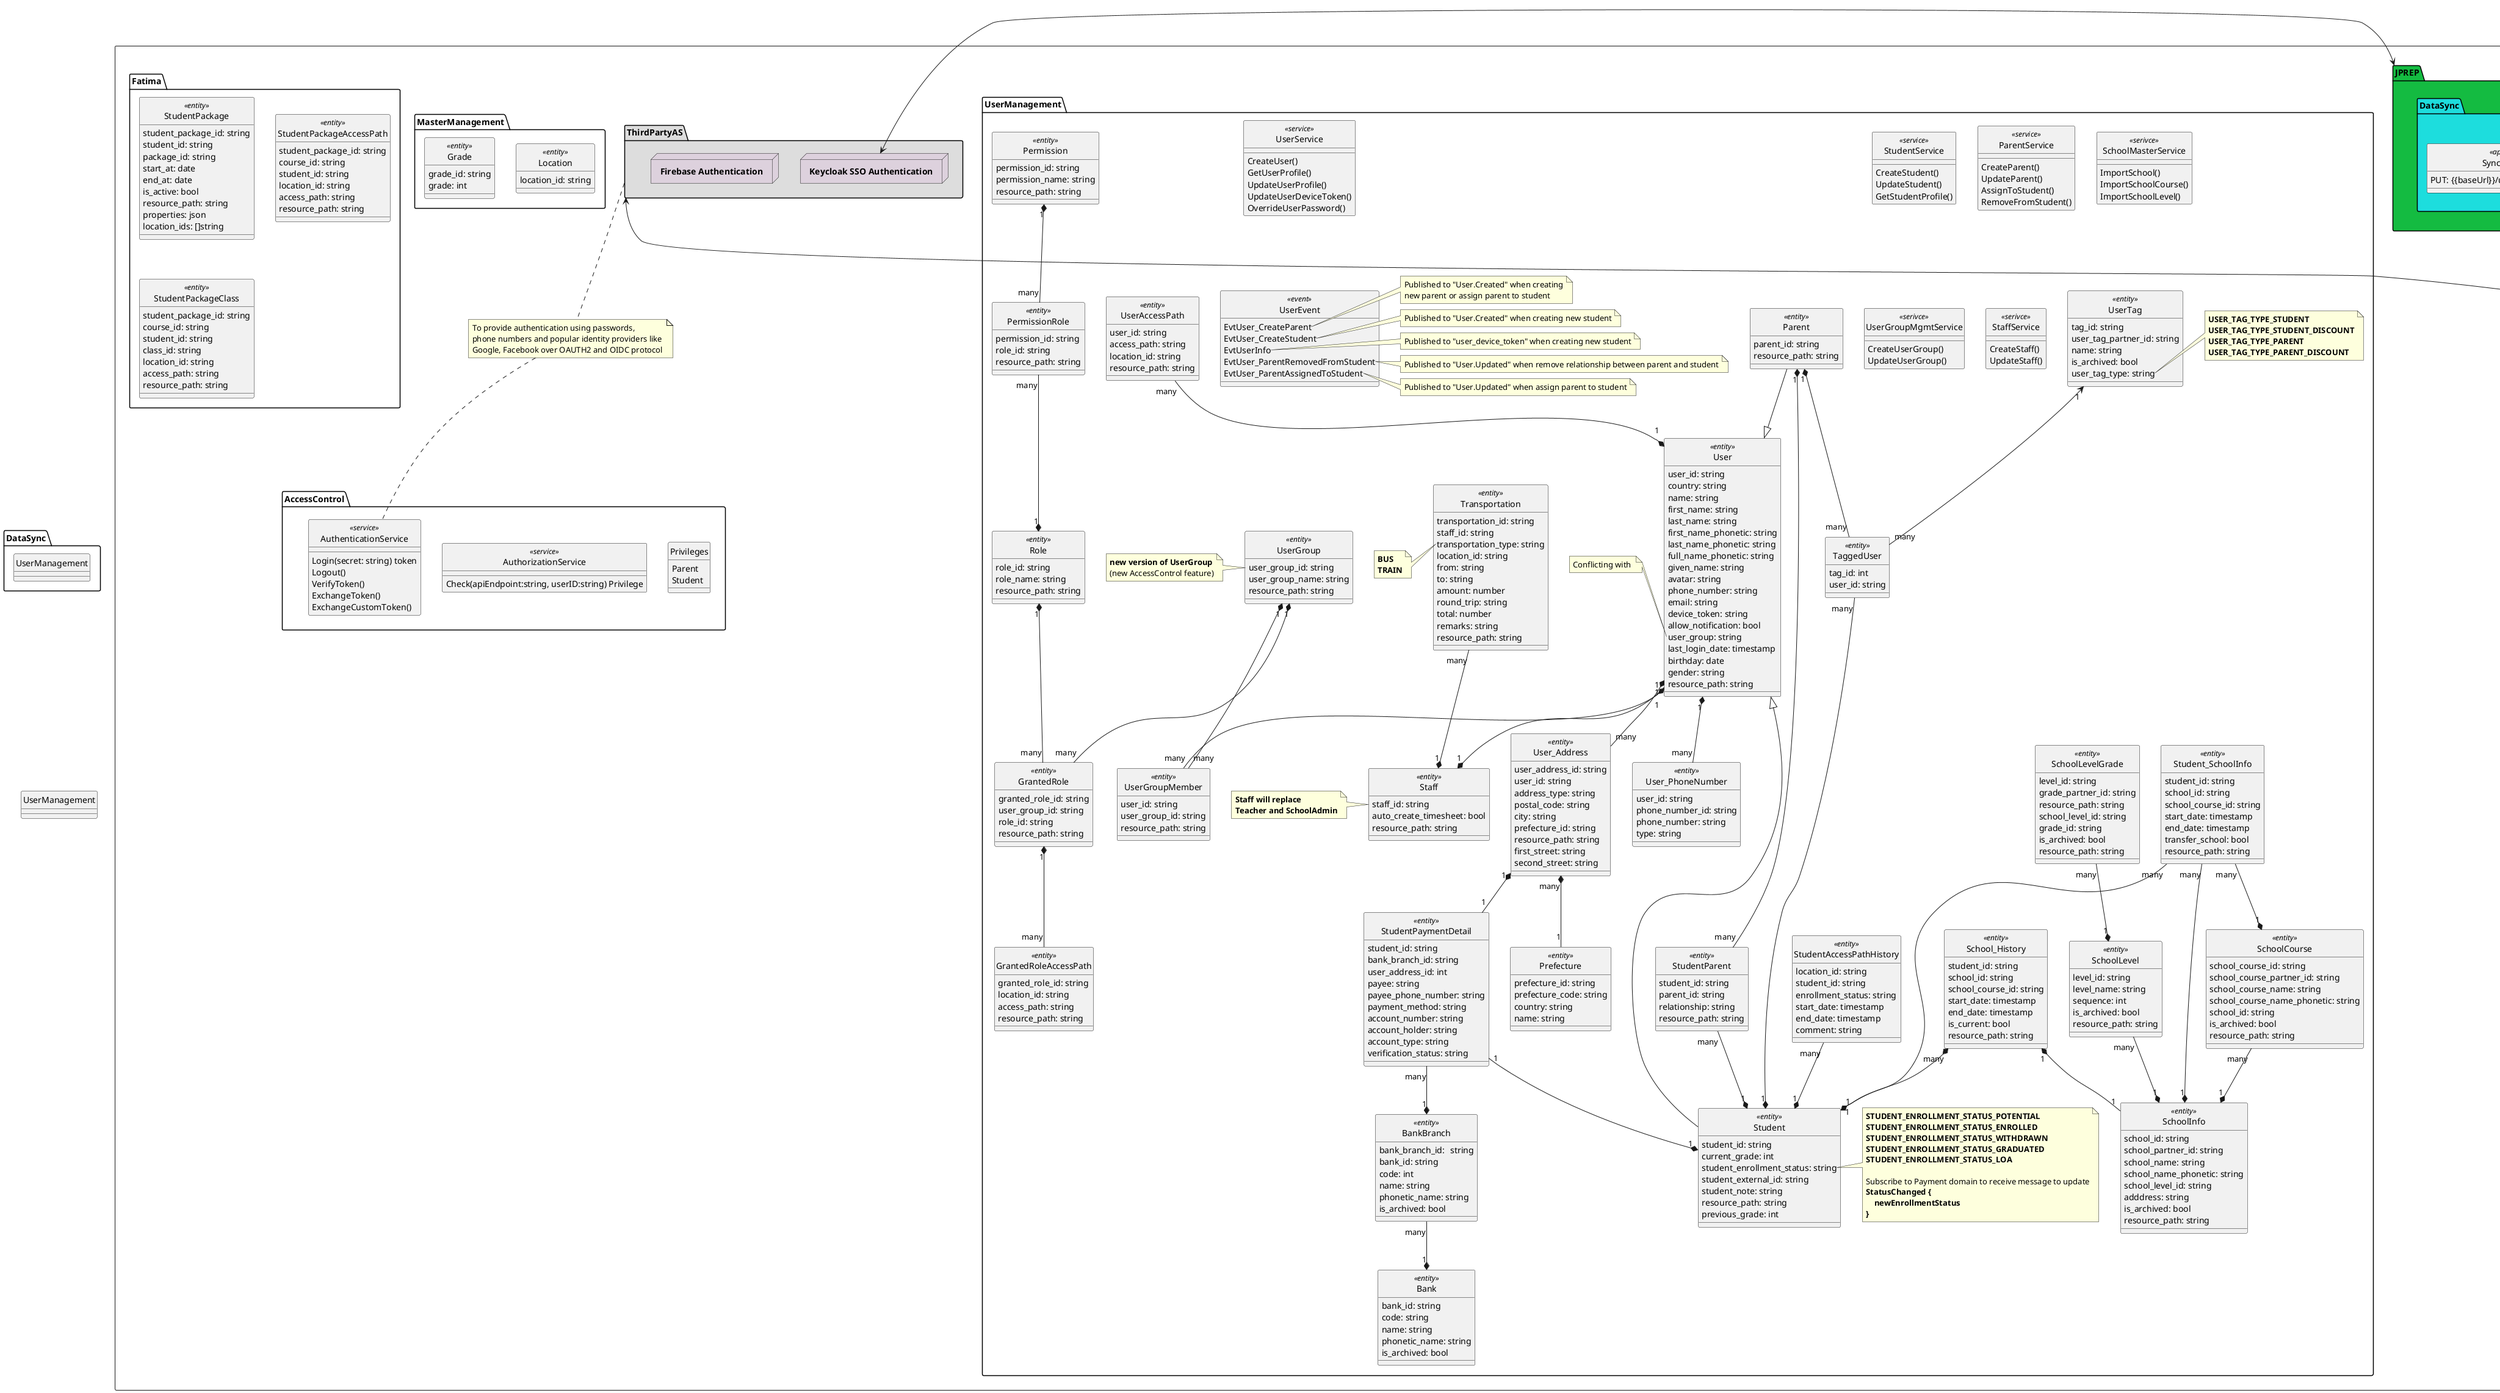 @startuml
hide circle
' skinparam groupInheritance 2
' skinparam Linetype polyline


rectangle {
    package "JPREP" #14BB41 {
        namespace DataSync #1DDDDD {
            namespace UserManagement {
                class Student <<payload>> {
                }
                class Staff <<payload>> {
                }
            }
            class SyncAPI <<api>> {
                PUT: {{baseUrl}}/user-registration
            }
        }
    }
    namespace ThirdPartyAS #DDDDDD {
        node firebase #DDD1DD [
        **Firebase Authentication**
        ]
        node keycloak #DDD1DD [
        **Keycloak SSO Authentication**
        ]
    }

    namespace UserManagement {
        class UserService <<service>> {
            CreateUser()
            GetUserProfile()
            UpdateUserProfile()
            UpdateUserDeviceToken()
            OverrideUserPassword()
        }
        class StudentService <<service>> {
            CreateStudent()
            UpdateStudent()
            GetStudentProfile()
        }
        class ParentService <<service>> {
            CreateParent()
            UpdateParent()
            AssignToStudent()
            RemoveFromStudent()
        }
        class SchoolMasterService <<serivce>>{
            ImportSchool()
            ImportSchoolCourse()
            ImportSchoolLevel()
        }
        class UserGroupMgmtService <<serivce>>{
            CreateUserGroup()
            UpdateUserGroup()
        }
        class StaffService <<serivce>>{
            CreateStaff()
            UpdateStaff()
        }

        class User <<entity>> {
            user_id: string
            country: string
            name: string
            first_name: string
            last_name: string
            first_name_phonetic: string
            last_name_phonetic: string
            full_name_phonetic: string
            given_name: string
            avatar: string
            phone_number: string
            email: string
            device_token: string
            allow_notification: bool
            user_group: string
            last_login_date: timestamp
            birthday: date
            gender: string
            resource_path: string
            ' updated_at: timestamp
            ' created_at: timestamp
            ' is_tester: bool
            ' facebook_id: string
            ' platform: string
            ' phone_verified: bool
            ' email_verified: bool
            ' deleted_at: timestamp
        }

        class User_PhoneNumber <<entity>> {
            user_id: string
            phone_number_id: string
            phone_number: string
            type: string
        }

        class User_Address <<entity>> {
            user_address_id: string
            user_id: string
            address_type: string
            postal_code: string
            city: string
            prefecture_id: string
            resource_path: string
            first_street: string
            second_street: string
             ' updated_at: timestamp
             ' created_at: timestamp
             ' deleted_at: timestamp
        }

        class School_History <<entity>> {
            student_id: string
            school_id: string
            school_course_id: string
            start_date: timestamp
            end_date: timestamp
            is_current: bool
            resource_path: string
             ' updated_at: timestamp
             ' created_at: timestamp
             ' deleted_at: timestamp
        }

        class Prefecture <<entity>> {
            prefecture_id: string
            prefecture_code: string
            country: string
            name: string
             ' updated_at: timestamp
             ' created_at: timestamp
             ' deleted_at: timestamp
        }

        note left of User::user_group
        Conflicting with 
        end note

        class Student <<entity>> {
            student_id: string
            current_grade: int
            student_enrollment_status: string
            student_external_id: string
            student_note: string
            resource_path: string
            previous_grade: int
            ' school_id: int
            ' updated_at: timestamp
            ' created_at: timestamp
            ' deleted_at: timestamp
            ' additional_data: jsonb
        }
        note right of Student::student_enrollment_status
        **STUDENT_ENROLLMENT_STATUS_POTENTIAL**
        **STUDENT_ENROLLMENT_STATUS_ENROLLED**
        **STUDENT_ENROLLMENT_STATUS_WITHDRAWN**
        **STUDENT_ENROLLMENT_STATUS_GRADUATED**
        **STUDENT_ENROLLMENT_STATUS_LOA**

        Subscribe to Payment domain to receive message to update
        **StatusChanged {**
            **newEnrollmentStatus**
        **}**
        end note

        class StudentAccessPathHistory <<entity>> {
            location_id: string
            student_id: string
            enrollment_status: string
            start_date: timestamp
            end_date: timestamp
            comment: string
        }

        class StudentPaymentDetail <<entity>> {
            student_id: string
            bank_branch_id: string
            user_address_id: int
            payee: string
            payee_phone_number: string
            payment_method: string
            account_number: string
            account_holder: string
            account_type: string
            verification_status: string
        }

        class StudentParent <<entity>> {
            student_id: string
            parent_id: string
            relationship: string
            resource_path: string
            ' created_at: timestamp
            ' updated_at: timestamp
            ' deleted_at: timestamp
        }
        class Parent <<entity>> {
            parent_id: string
            resource_path: string
            ' school_id: int
            ' updated_at: timestamp
            ' created_at: timestamp
            ' deleted_at: timestamp
        }
        class TaggedUser <<entity>> {
            tag_id: int
            user_id: string
        }

        class Staff <<entity>> {
            staff_id: string
            auto_create_timesheet: bool
            resource_path: string
            ' updated_at: timestamp
            ' created_at: timestamp
            ' deleted_at: timestamp
        }
        note left of Staff
        **Staff will replace**
        **Teacher and SchoolAdmin**
        end note

        class SchoolInfo <<entity>> {
            school_id: string
            school_partner_id: string
            school_name: string
            school_name_phonetic: string
            school_level_id: string
            adddress: string
            is_archived: bool
            resource_path: string
        }
        class SchoolLevel <<entity>> {
            level_id: string
            level_name: string
            sequence: int
            is_archived: bool
            resource_path: string
        }
         class SchoolLevelGrade <<entity>> {
            level_id: string
            grade_partner_id: string
            resource_path: string
        }
        class Student_SchoolInfo <<entity>> {
            student_id: string
            school_id: string
            school_course_id: string
            start_date: timestamp
            end_date: timestamp
            transfer_school: bool
            resource_path: string
        }

        class SchoolCourse <<entity>> {
            school_course_id: string
            school_course_partner_id: string
            school_course_name: string
            school_course_name_phonetic: string
            school_id: string
            is_archived: bool
            resource_path: string
        }

        class SchoolLevelGrade <<entity>> {
            school_level_id: string
            grade_id: string
            is_archived: bool
            resource_path: string
        }

        class UserAccessPath <<entity>> {
            user_id: string
            access_path: string
            location_id: string
            resource_path: string
        }

        class UserEvent <<event>> {
            EvtUser_CreateParent
            EvtUser_CreateStudent
            EvtUserInfo
            EvtUser_ParentRemovedFromStudent
            EvtUser_ParentAssignedToStudent
        }
      
        'UserGroup Management'
       class Role <<entity>> {
            role_id: string
            role_name: string
            resource_path: string
            ' created_at: timestamp
            ' updated_at: timestamp
            ' deleted_at: timestamp
        }

        class PermissionRole <<entity>> {
            permission_id: string
            role_id: string
            resource_path: string
            ' created_at: timestamp
            ' updated_at: timestamp
            ' deleted_at: timestamp
        }
        class Permission <<entity>> {
            permission_id: string
            permission_name: string
            resource_path: string
            ' created_at: timestamp
            ' updated_at: timestamp
            ' deleted_at: timestamp
        }

        class UserGroup <<entity>> {
            user_group_id: string
            user_group_name: string
            resource_path: string
            ' created_at: timestamp
            ' updated_at: timestamp
            ' deleted_at: timestamp
        }

        note left of UserGroup
        **new version of UserGroup**
        (new AccessControl feature)
        end note
      
        class UserGroupMember <<entity>> {
            user_id: string
            user_group_id: string
            resource_path: string
            ' created_at: timestamp
            ' updated_at: timestamp
            ' deleted_at: timestamp
        }
        class GrantedRole <<entity>> {
            granted_role_id: string
            user_group_id: string
            role_id: string
            resource_path: string
            ' created_at: timestamp
            ' updated_at: timestamp
            ' deleted_at: timestamp
        }
        class GrantedRoleAccessPath <<entity>> {
            granted_role_id: string
            location_id: string
            access_path: string
            resource_path: string
            ' created_at: timestamp
            ' updated_at: timestamp
            ' deleted_at: timestamp
        }

        class Bank <<entity>> {
            bank_id: string
            code: string
            name: string
            phonetic_name: string
            is_archived: bool
        }

        class BankBranch <<entity>> {
            bank_branch_id: \tstring
            bank_id: string
            code: int
            name: string
            phonetic_name: string
            is_archived: bool
        }

        class Transportation <<entity>> {
            transportation_id: string
            staff_id: string
            transportation_type: string
            location_id: string
            from: string
            to: string
            amount: number
            round_trip: string
            total: number
            remarks: string
            resource_path: string
            ' updated_at: timestamp
            ' created_at: timestamp
            ' deleted_at: timestamp
        }

        class UserTag <<entity>> {
             tag_id: string
             user_tag_partner_id: string
             name: string
             is_archived: bool
             user_tag_type: string
        }
        note right of UserTag::user_tag_type
        **USER_TAG_TYPE_STUDENT**
        **USER_TAG_TYPE_STUDENT_DISCOUNT**
        **USER_TAG_TYPE_PARENT**
        **USER_TAG_TYPE_PARENT_DISCOUNT**
        end note



        note left of Transportation::transportation_type
        **BUS**
        **TRAIN**
        end note

        
        note right of UserEvent::EvtUser_CreateParent
        Published to "User.Created" when creating
        new parent or assign parent to student
        end note
        note right of UserEvent::EvtUser_CreateStudent
        Published to "User.Created" when creating new student
        end note
        note right of UserEvent::EvtUserInfo
        Published to "user_device_token" when creating new student
        end note
        note right of UserEvent::EvtUser_ParentRemovedFromStudent
        Published to "User.Updated" when remove relationship between parent and student
        end note
        note right of UserEvent::EvtUser_ParentAssignedToStudent
        Published to "User.Updated" when assign parent to student
        end note

        Student -left-|> User
        Parent --|> User
        Student "1" *-up- "many" StudentParent
        Student "1" *-up- "many" TaggedUser
        Student "1" *-up- "many" StudentAccessPathHistory
        Student "1" *-up- "1" StudentPaymentDetail
        BankBranch "1" *-up- "many" StudentPaymentDetail
        Bank "1" *-up- "many" BankBranch
        Staff "1" *-up- "many" Transportation
        Staff "1" *-up- "1" User
        Parent "1" *-- "many" StudentParent
        Parent "1" *-- "many" TaggedUser
        User "1" *-- "many" User_PhoneNumber
        User "1" *-- "many" User_Address
        User "1" *-up- "many" UserAccessPath
        UserService -[hidden]- UserEvent
        Student "1" *-up- "many" Student_SchoolInfo
        SchoolInfo "1" *-up- "many" Student_SchoolInfo
        SchoolInfo "1" *-up- "many" SchoolCourse
        SchoolInfo "1" *-up- "many" SchoolLevel
        SchoolLevel "1" *-up- "many" SchoolLevelGrade
        SchoolCourse "1" *-up- "many" Student_SchoolInfo
        
        Role "1" *-up- "many" PermissionRole
        Permission "1" *-- "many" PermissionRole
        User "1" *-- "many" UserGroupMember
        UserGroup "1" *-- "many" UserGroupMember
        UserGroup "1" *-- "many" GrantedRole
        Role "1" *-- "many" GrantedRole
        GrantedRole "1" *-- "many" GrantedRoleAccessPath

        User_Address "1" *-- "1" StudentPaymentDetail
        User_Address "many" *-- "1" Prefecture

        School_History "1" *-- "1" SchoolInfo
        School_History "many" *-- "1" Student

        TaggedUser "many" -up-> "1" UserTag
    }

    namespace AccessControl {

        class Privileges {
            Parent
            Student
        }
        class AuthorizationService <<service>> {
            Check(apiEndpoint:string, userID:string) Privilege
        }
        class AuthenticationService <<service>> {
            Login(secret: string) token
            Logout()
            VerifyToken()
            ExchangeToken()
            ExchangeCustomToken()
            ' create(user: User)
            ' update((user: User)
            ' disable(user: User)
        }
    }
    note "To provide authentication using passwords, \nphone numbers and popular identity providers like \nGoogle, Facebook over OAUTH2 and OIDC protocol" as N1
    ThirdPartyAS .. N1
    N1 .. AccessControl.AuthenticationService

    namespace MasterManagement {
        class Location <<entity>> {
            location_id: string
        }

        class Grade <<entity>> {
            grade_id: string
            grade: int
        }
    }

    namespace Fatima {
        class StudentPackage <<entity>> {
            student_package_id: string
            student_id: string
            package_id: string
            start_at: date
            end_at: date
            is_active: bool
            resource_path: string
            properties: json
            location_ids: []string
        }

        class StudentPackageAccessPath <<entity>> {
            student_package_id: string
            course_id: string
            student_id: string
            location_id: string
            access_path: string
            resource_path: string
        }

        class StudentPackageClass <<entity>> {
            student_package_id: string
            course_id: string
            student_id: string
            class_id: string
            location_id: string
            access_path: string
            resource_path: string
        } 
    }
}

AccessControl -[hidden]-> UserManagement
DataSync.UserManagement -[hidden]-> UserManagement
UserManagement.UserAccessPath "many" -up-> "1" MasterManagement.Location
UserManagement.SchoolLevelGrade "many" -up-> "1" MasterManagement.Grade
Fatima.StudentPackage "many" -up-> "1" UserManagement.Student
Fatima.StudentPackageAccessPath "many" -up-> "1" Fatima.StudentPackage
Fatima.StudentPackageAccessPath "many" -up-> "1" Fatima.StudentPackageClass
UserManagement.GrantedRoleAccessPath "many" -up-> "1" MasterManagement.Location
AccessControl.AuthenticationService <-up-> ThirdPartyAS
JPREP <-right-> keycloak
@enduml
